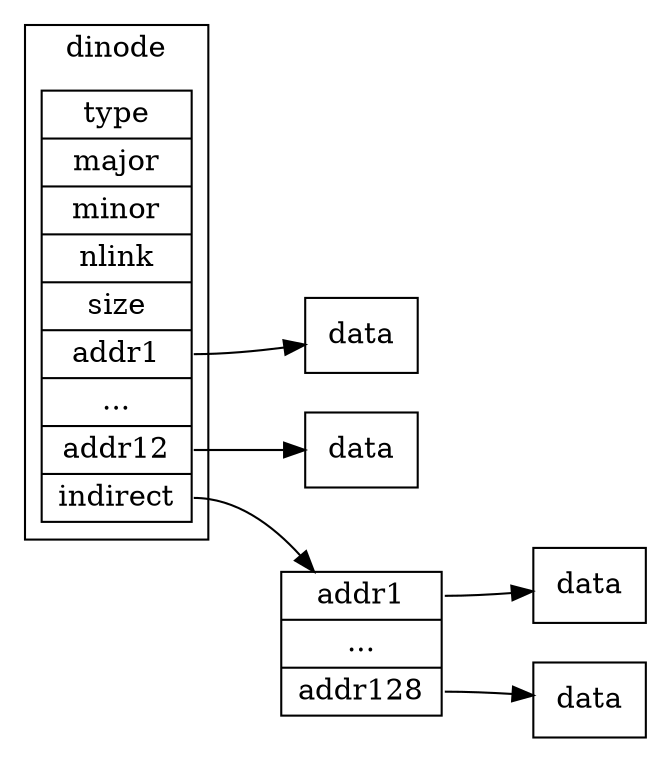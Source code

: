 digraph {
  graph [
    rankdir = "LR"
  ];
  subgraph cluster_dinode {
    label = "dinode"
    shape = "none"
    dinode [
      label = "type|major|minor|nlink|size|<f1>addr1|...|<f2>addr12|<f3>indirect"
      shape = "record"
    ];
    // dinode:s -> dinode_text [style="invis"];
    // dinode_text [
    //   label = "dinode"
    //   shape = none
    // ];
  }
  dinode:f1 -> data01;
  data01 [
    label = "data"
    shape = "record"
  ];
  dinode:f2 -> data12;
  data12 [
    label = "data"
    shape = "record"
  ];

  subgraph cluster_indrnode {
    label = "indirect data"
    style = "invis"
    indrnode [
      label = "<f1>addr1|...|<f2>addr128"
      shape = "record"
    ];
    dinode:f3 -> indrnode;
    // indrnode:s -> indrnode0 [style="invis"];
    // indrnode0 [
    //   label = "indirect data"
    //   shape = none
    // ];
  }

  indrnode:f1 -> idata01;
  idata01 [
    label = "data"
    shape = "record"
  ];
  indrnode:f2 -> idata128;
  idata128 [
    label = "data"
    shape = "record"
  ];
}
